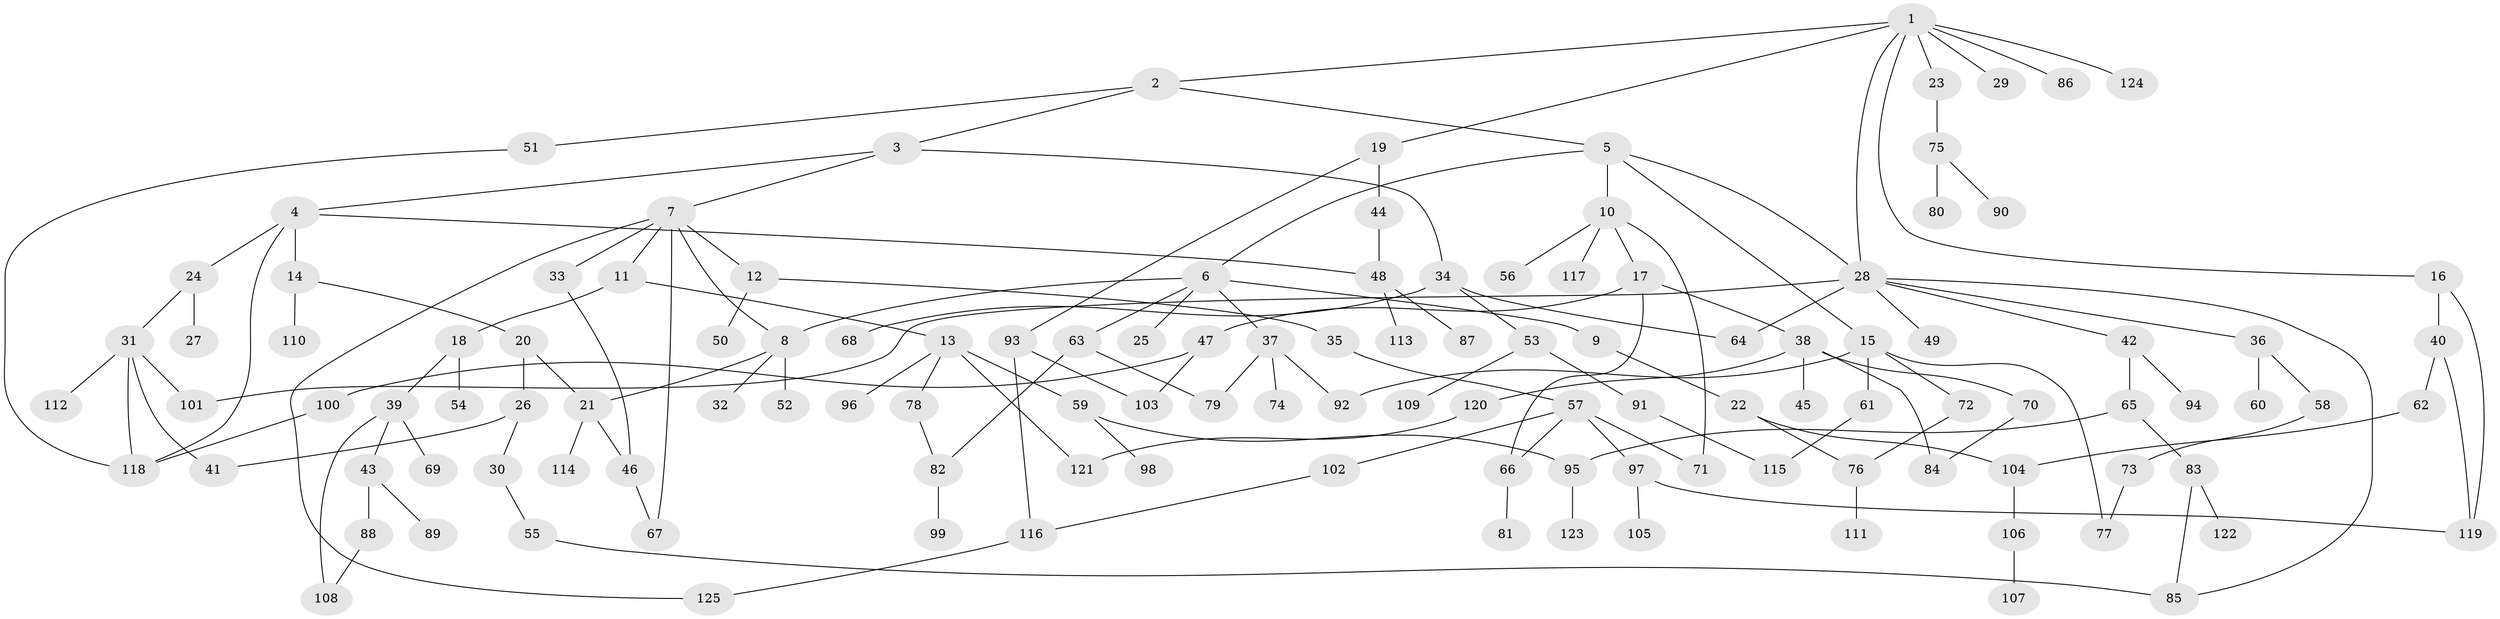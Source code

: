 // coarse degree distribution, {1: 0.5, 6: 0.04838709677419355, 4: 0.06451612903225806, 3: 0.04838709677419355, 2: 0.24193548387096775, 7: 0.03225806451612903, 5: 0.016129032258064516, 14: 0.016129032258064516, 10: 0.016129032258064516, 11: 0.016129032258064516}
// Generated by graph-tools (version 1.1) at 2025/46/03/04/25 21:46:18]
// undirected, 125 vertices, 156 edges
graph export_dot {
graph [start="1"]
  node [color=gray90,style=filled];
  1;
  2;
  3;
  4;
  5;
  6;
  7;
  8;
  9;
  10;
  11;
  12;
  13;
  14;
  15;
  16;
  17;
  18;
  19;
  20;
  21;
  22;
  23;
  24;
  25;
  26;
  27;
  28;
  29;
  30;
  31;
  32;
  33;
  34;
  35;
  36;
  37;
  38;
  39;
  40;
  41;
  42;
  43;
  44;
  45;
  46;
  47;
  48;
  49;
  50;
  51;
  52;
  53;
  54;
  55;
  56;
  57;
  58;
  59;
  60;
  61;
  62;
  63;
  64;
  65;
  66;
  67;
  68;
  69;
  70;
  71;
  72;
  73;
  74;
  75;
  76;
  77;
  78;
  79;
  80;
  81;
  82;
  83;
  84;
  85;
  86;
  87;
  88;
  89;
  90;
  91;
  92;
  93;
  94;
  95;
  96;
  97;
  98;
  99;
  100;
  101;
  102;
  103;
  104;
  105;
  106;
  107;
  108;
  109;
  110;
  111;
  112;
  113;
  114;
  115;
  116;
  117;
  118;
  119;
  120;
  121;
  122;
  123;
  124;
  125;
  1 -- 2;
  1 -- 16;
  1 -- 19;
  1 -- 23;
  1 -- 29;
  1 -- 86;
  1 -- 124;
  1 -- 28;
  2 -- 3;
  2 -- 5;
  2 -- 51;
  3 -- 4;
  3 -- 7;
  3 -- 34;
  4 -- 14;
  4 -- 24;
  4 -- 118;
  4 -- 48;
  5 -- 6;
  5 -- 10;
  5 -- 15;
  5 -- 28;
  6 -- 8;
  6 -- 9;
  6 -- 25;
  6 -- 37;
  6 -- 63;
  7 -- 11;
  7 -- 12;
  7 -- 33;
  7 -- 67;
  7 -- 125;
  7 -- 8;
  8 -- 21;
  8 -- 32;
  8 -- 52;
  9 -- 22;
  10 -- 17;
  10 -- 56;
  10 -- 117;
  10 -- 71;
  11 -- 13;
  11 -- 18;
  12 -- 35;
  12 -- 50;
  13 -- 59;
  13 -- 78;
  13 -- 96;
  13 -- 121;
  14 -- 20;
  14 -- 110;
  15 -- 61;
  15 -- 72;
  15 -- 92;
  15 -- 77;
  16 -- 40;
  16 -- 119;
  17 -- 38;
  17 -- 47;
  17 -- 66;
  18 -- 39;
  18 -- 54;
  19 -- 44;
  19 -- 93;
  20 -- 26;
  20 -- 21;
  21 -- 46;
  21 -- 114;
  22 -- 104;
  22 -- 76;
  23 -- 75;
  24 -- 27;
  24 -- 31;
  26 -- 30;
  26 -- 41;
  28 -- 36;
  28 -- 42;
  28 -- 49;
  28 -- 64;
  28 -- 101;
  28 -- 85;
  30 -- 55;
  31 -- 41;
  31 -- 112;
  31 -- 118;
  31 -- 101;
  33 -- 46;
  34 -- 53;
  34 -- 68;
  34 -- 64;
  35 -- 57;
  36 -- 58;
  36 -- 60;
  37 -- 74;
  37 -- 92;
  37 -- 79;
  38 -- 45;
  38 -- 70;
  38 -- 120;
  38 -- 84;
  39 -- 43;
  39 -- 69;
  39 -- 108;
  40 -- 62;
  40 -- 119;
  42 -- 65;
  42 -- 94;
  43 -- 88;
  43 -- 89;
  44 -- 48;
  46 -- 67;
  47 -- 100;
  47 -- 103;
  48 -- 87;
  48 -- 113;
  51 -- 118;
  53 -- 91;
  53 -- 109;
  55 -- 85;
  57 -- 66;
  57 -- 71;
  57 -- 97;
  57 -- 102;
  58 -- 73;
  59 -- 98;
  59 -- 95;
  61 -- 115;
  62 -- 104;
  63 -- 79;
  63 -- 82;
  65 -- 83;
  65 -- 95;
  66 -- 81;
  70 -- 84;
  72 -- 76;
  73 -- 77;
  75 -- 80;
  75 -- 90;
  76 -- 111;
  78 -- 82;
  82 -- 99;
  83 -- 85;
  83 -- 122;
  88 -- 108;
  91 -- 115;
  93 -- 103;
  93 -- 116;
  95 -- 123;
  97 -- 105;
  97 -- 119;
  100 -- 118;
  102 -- 116;
  104 -- 106;
  106 -- 107;
  116 -- 125;
  120 -- 121;
}
